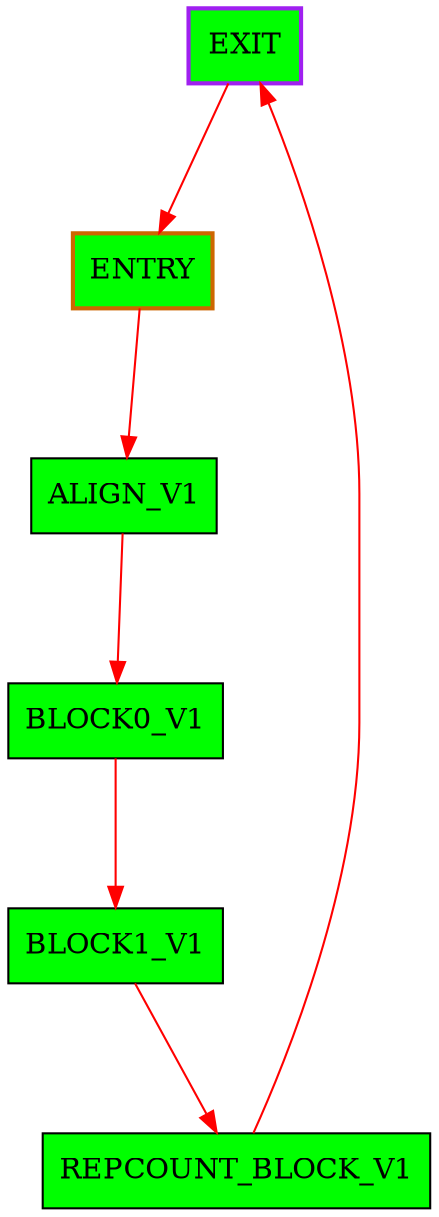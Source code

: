 digraph G {
graph [root="Demo",rankdir   = TB, nodesep           = 0.6, mindist     = 1.0, ranksep = 1.0, overlap = false]
node [style     = "filled", fillcolor = "white", color = "black"]
EXIT[cpu="1", flags="0x00708107", type="block", tperiod="100000000", pattern="A", patentry="false", patexit="true", beamproc="undefined", bpentry="false", bpexit="false", qlo="true", qhi="true", qil="true", shape     = "rectangle", fillcolor = "green", penwidth=2, color = "purple"];
ALIGN_V1[cpu="1", flags="0x00000107", type="block", tperiod="0", pattern="A", patentry="false", patexit="false", beamproc="undefined", bpentry="false", bpexit="false", qlo="false", qhi="false", qil="false", shape     = "rectangle", fillcolor = "green"];
BLOCK0_V1[cpu="1", flags="0x00000107", type="block", tperiod="100000000", pattern="A", patentry="false", patexit="false", beamproc="undefined", bpentry="false", bpexit="false", qlo="false", qhi="false", qil="false", shape     = "rectangle", fillcolor = "green"];
BLOCK1_V1[cpu="1", flags="0x00000107", type="block", tperiod="100000000", pattern="A", patentry="false", patexit="false", beamproc="undefined", bpentry="false", bpexit="false", qlo="false", qhi="false", qil="false", shape     = "rectangle", fillcolor = "green"];
ENTRY[cpu="1", flags="0x00002107", type="block", tperiod="100000000", pattern="A", patentry="true", patexit="false", beamproc="undefined", bpentry="false", bpexit="false", qlo="false", qhi="false", qil="false", shape     = "rectangle", fillcolor = "green", penwidth=2, color = "darkorange3"];
REPCOUNT_BLOCK_V1[cpu="1", flags="0x00100107", type="block", tperiod="0", pattern="A", patentry="false", patexit="false", beamproc="undefined", bpentry="false", bpexit="false", qlo="true", qhi="false", qil="false", shape     = "rectangle", fillcolor = "green"];
ALIGN_V1->BLOCK0_V1 [type="defdst", color = "red"];
BLOCK0_V1->BLOCK1_V1 [type="defdst", color = "red"];
BLOCK1_V1->REPCOUNT_BLOCK_V1 [type="defdst", color = "red"];
ENTRY->ALIGN_V1 [type="defdst", color = "red"];
EXIT->ENTRY [type="defdst", color = "red"];
REPCOUNT_BLOCK_V1->EXIT [type="defdst", color = "red"];
}
